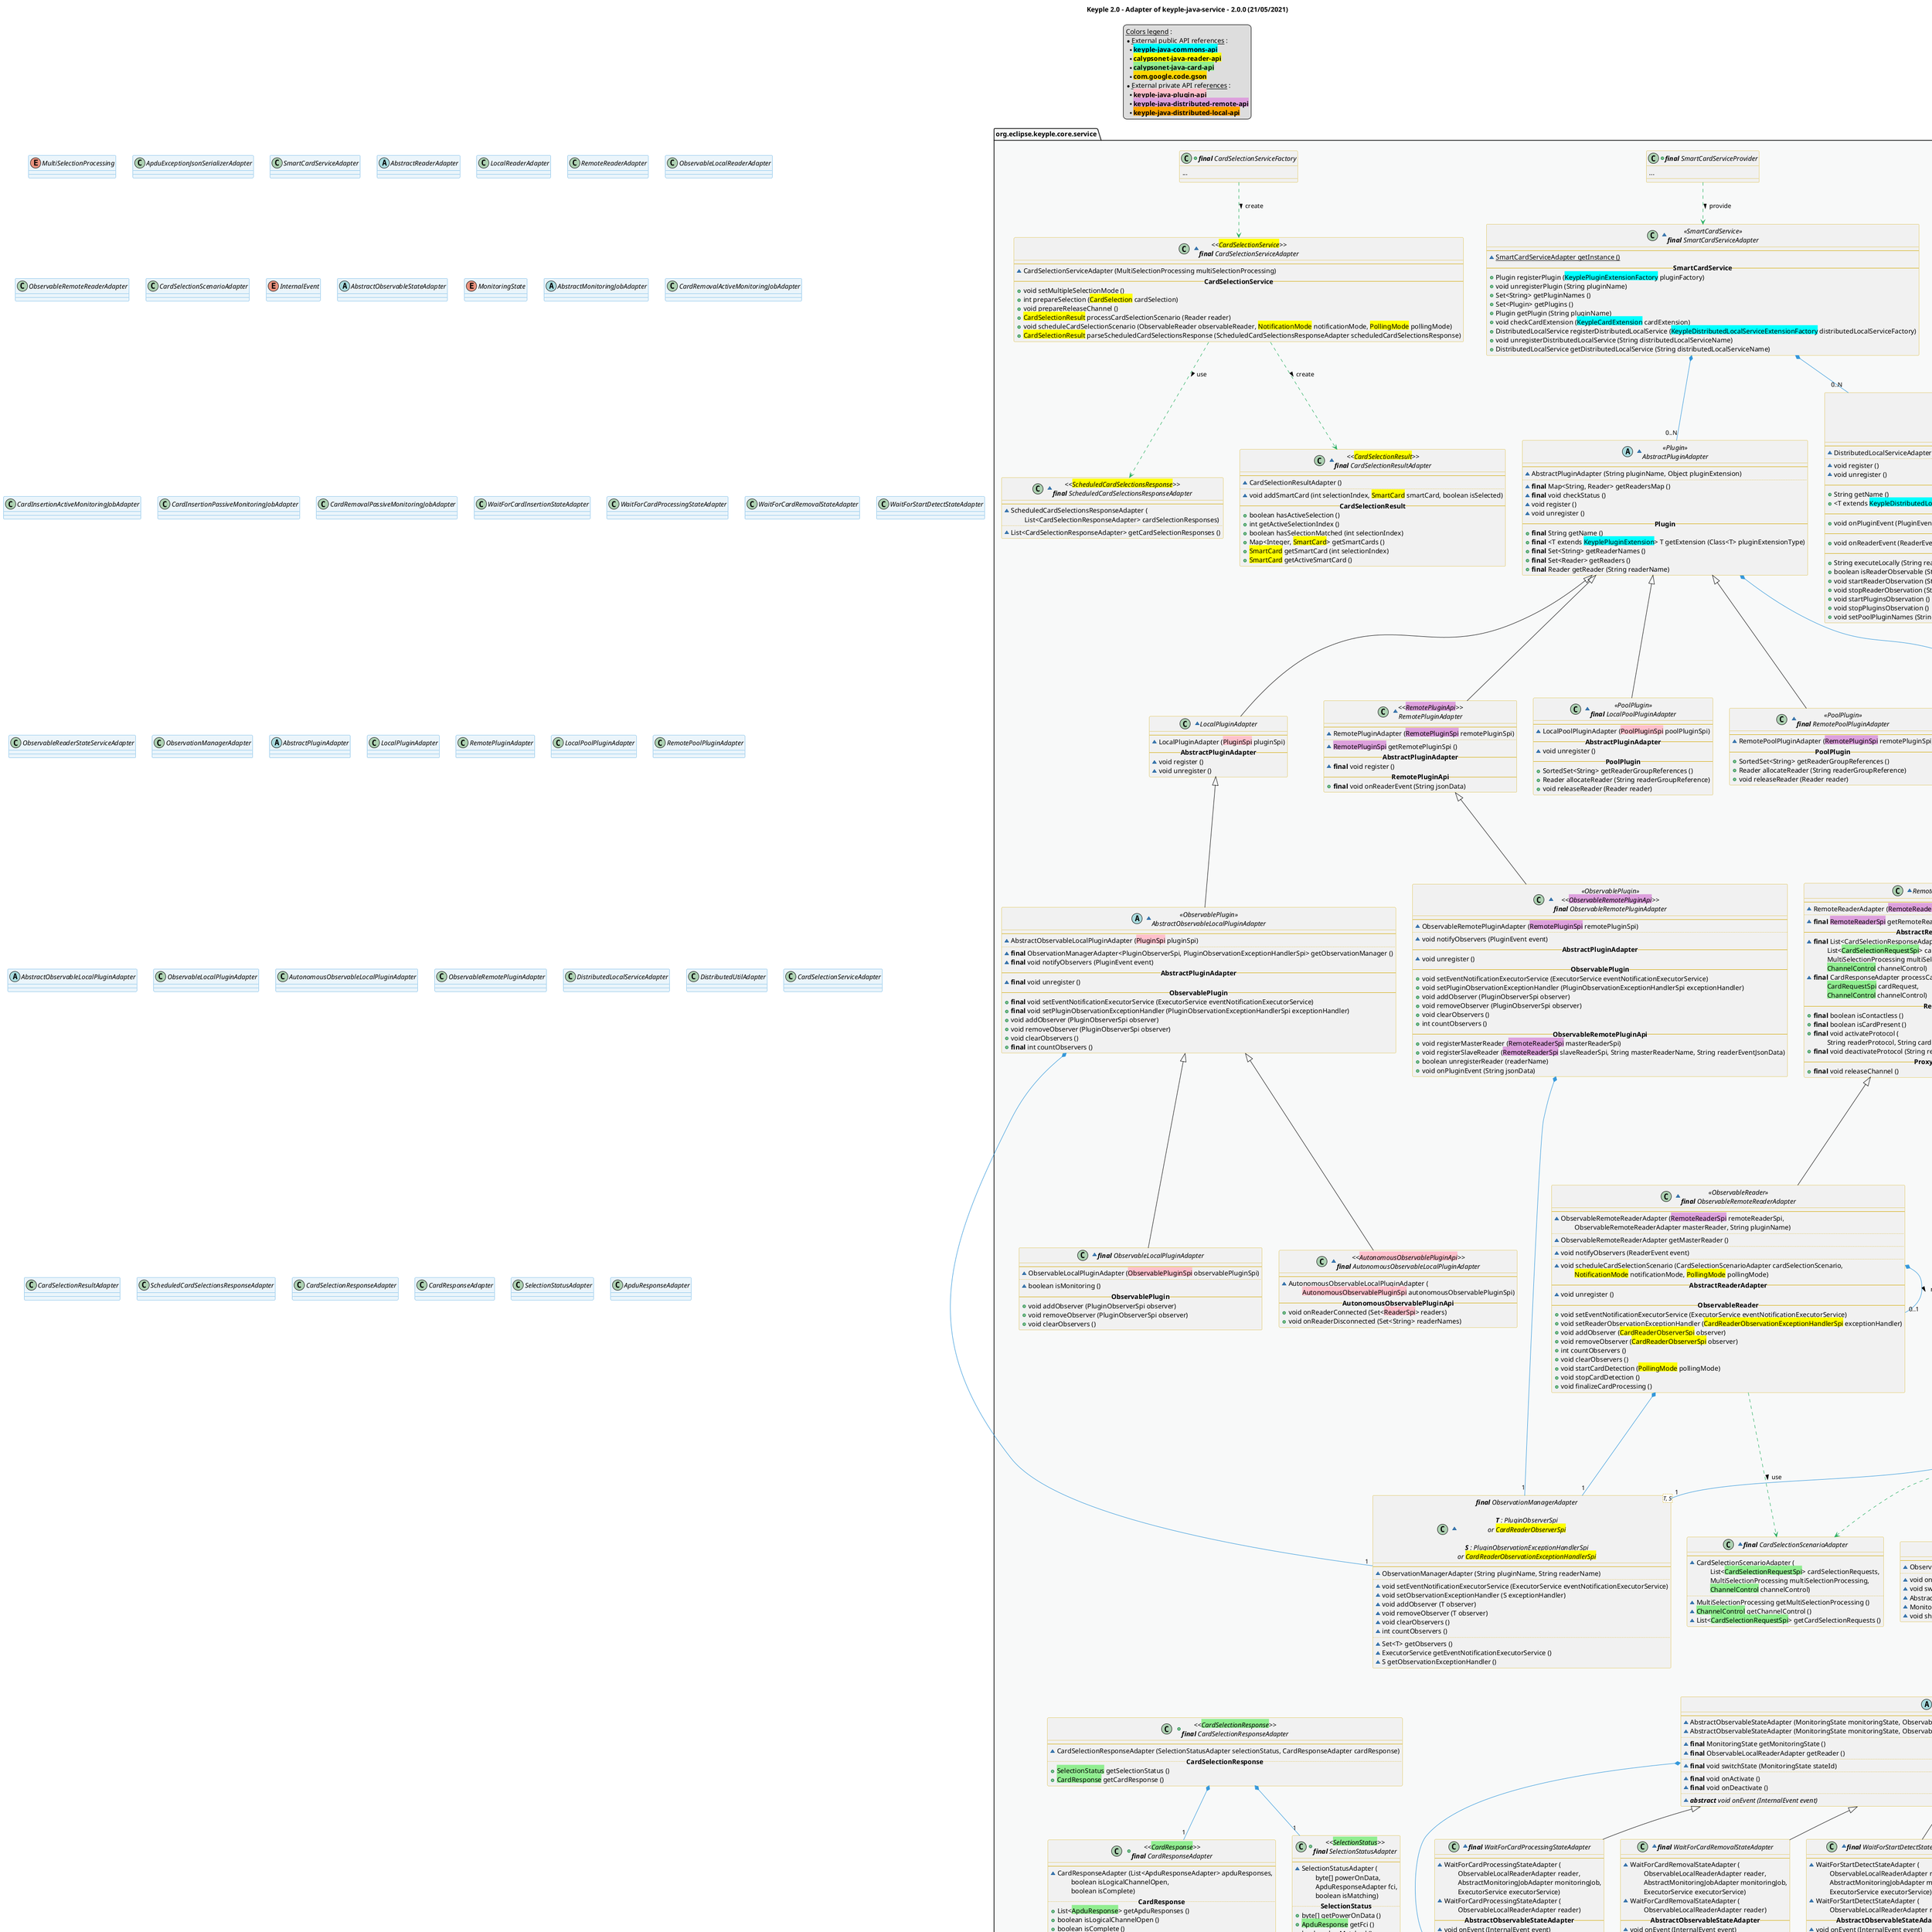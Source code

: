 @startuml
title
    Keyple 2.0 - Adapter of keyple-java-service - 2.0.0 (21/05/2021)
end title

' == THEME ==

'Couleurs issues de : https://htmlcolorcodes.com/fr/tableau-de-couleur/tableau-de-couleur-design-plat/
!define C_GREY1 F8F9F9
!define C_GREY2 F2F3F4
!define C_GREY3 E5E7E9
!define C_GREY4 D7DBDD
!define C_GREY5 CACFD2
!define C_GREY6 BDC3C7
!define C_LINK 3498DB
!define C_USE 27AE60

skinparam Shadowing false
skinparam ClassFontStyle italic
skinparam ClassBorderColor #D4AC0D
skinparam stereotypeABorderColor #A9DCDF
skinparam stereotypeIBorderColor #B4A7E5
skinparam stereotypeCBorderColor #ADD1B2
skinparam stereotypeEBorderColor #EB93DF
' Red
skinparam ClassBackgroundColor<<red>> #FDEDEC
skinparam ClassBorderColor<<red>> #E74C3C
hide <<red>> stereotype
' Purple
skinparam ClassBackgroundColor<<purple>> #F4ECF7
skinparam ClassBorderColor<<purple>> #8E44AD
hide <<purple>> stereotype
' blue
skinparam ClassBackgroundColor<<blue>> #EBF5FB
skinparam ClassBorderColor<<blue>> #3498DB
hide <<blue>> stereotype
' Green
skinparam ClassBackgroundColor<<green>> #E9F7EF
skinparam ClassBorderColor<<green>> #27AE60
hide <<green>> stereotype
' Grey
skinparam ClassBackgroundColor<<grey>> #EAECEE
skinparam ClassBorderColor<<grey>> #2C3E50
hide <<grey>> stereotype

' == CONTENT ==

legend top
    __Colors legend__ :
    * __External public API references__ :
    ** <back:cyan>**keyple-java-commons-api**</back>
    ** <back:yellow>**calypsonet-java-reader-api**</back>
    ** <back:lightGreen>**calypsonet-java-card-api**</back>
    ** <back:gold>**com.google.code.gson**</back>
    * __External private API references__ :
    ** <back:pink>**keyple-java-plugin-api**</back>
    ** <back:plum>**keyple-java-distributed-remote-api**</back>
    ** <back:orange>**keyple-java-distributed-local-api**</back>
end legend

package "org.eclipse.keyple.core.service" as service {
    ' SERVICE
    +class "**final** ServiceProperties" as ApiProperties {
        +{static} **final** String VERSION
    }
    +class "**final** SmartCardServiceProvider" as SmartCardServiceProvider {
        ...
    }
    ' ADAPTERS
    ~enum MultiSelectionProcessing {
        FIRST_MATCH
        PROCESS_ALL
    }
    ~class "<<<back:gold>JsonSerializer</back>>>\n**final** ApduExceptionJsonSerializerAdapter" as ApduExceptionJsonSerializerAdapter {
        --
        ~ApduExceptionJsonSerializerAdapter ()
        -- **JsonSerializer** --
        +<back:gold>JsonElement</back> serialize (<back:lightGreen>AbstractApduException</back> exception,
            \t<back:gold>Type</back> type, <back:gold>JsonSerializationContext</back> jsonSerializationContext)
    }
    ~class "<<SmartCardService>>\n**final** SmartCardServiceAdapter" as SmartCardServiceAdapter {
        --
        ~{static} SmartCardServiceAdapter getInstance ()
        -- **SmartCardService** --
        +Plugin registerPlugin (<back:cyan>KeyplePluginExtensionFactory</back> pluginFactory)
        +void unregisterPlugin (String pluginName)
        +Set<String> getPluginNames ()
        +Set<Plugin> getPlugins ()
        +Plugin getPlugin (String pluginName)
        +void checkCardExtension (<back:cyan>KeypleCardExtension</back> cardExtension)
        +DistributedLocalService registerDistributedLocalService (<back:cyan>KeypleDistributedLocalServiceExtensionFactory</back> distributedLocalServiceFactory)
        +void unregisterDistributedLocalService (String distributedLocalServiceName)
        +DistributedLocalService getDistributedLocalService (String distributedLocalServiceName)
    }
    ' PLUGIN
    ~abstract class "<<Plugin>>\nAbstractPluginAdapter" as AbstractPluginAdapter {
        --
        ~AbstractPluginAdapter (String pluginName, Object pluginExtension)
        ..
        ~**final** Map<String, Reader> getReadersMap ()
        ~**final** void checkStatus ()
        ~void register ()
        ~void unregister ()
        -- **Plugin** --
        +**final** String getName ()
        +**final** <T extends <back:cyan>KeyplePluginExtension</back>> T getExtension (Class<T> pluginExtensionType)
        +**final** Set<String> getReaderNames ()
        +**final** Set<Reader> getReaders ()
        +**final** Reader getReader (String readerName)
    }
    ~class LocalPluginAdapter extends AbstractPluginAdapter {
        --
        ~LocalPluginAdapter (<back:pink>PluginSpi</back> pluginSpi)
        -- **AbstractPluginAdapter** --
        ~void register ()
        ~void unregister ()
    }
    ~class "<<<back:plum>RemotePluginApi</back>>>\nRemotePluginAdapter" as RemotePluginAdapter extends AbstractPluginAdapter {
        --
        ~RemotePluginAdapter (<back:plum>RemotePluginSpi</back> remotePluginSpi)
        ..
        ~<back:plum>RemotePluginSpi</back> getRemotePluginSpi ()
        -- **AbstractPluginAdapter** --
        ~**final** void register ()
        -- **RemotePluginApi** --
        +**final** void onReaderEvent (String jsonData)
    }
    ' POOL PLUGINS
    ~class "<<PoolPlugin>>\n**final** LocalPoolPluginAdapter" as LocalPoolPluginAdapter extends AbstractPluginAdapter {
        --
        ~LocalPoolPluginAdapter (<back:pink>PoolPluginSpi</back> poolPluginSpi)
        -- **AbstractPluginAdapter** --
        ~void unregister ()
        -- **PoolPlugin** --
        +SortedSet<String> getReaderGroupReferences ()
        +Reader allocateReader (String readerGroupReference)
        +void releaseReader (Reader reader)
    }
    ~class "<<PoolPlugin>>\n**final** RemotePoolPluginAdapter" as RemotePoolPluginAdapter extends AbstractPluginAdapter {
        --
        ~RemotePoolPluginAdapter (<back:plum>RemotePluginSpi</back> remotePluginSpi)
        -- **PoolPlugin** --
        +SortedSet<String> getReaderGroupReferences ()
        +Reader allocateReader (String readerGroupReference)
        +void releaseReader (Reader reader)
    }
    ' OBSERVATION MANAGER
    ~class "**final** ObservationManagerAdapter\n\n**T** : PluginObserverSpi\nor <back:yellow>CardReaderObserverSpi</back>\n\n**S** : PluginObservationExceptionHandlerSpi\nor <back:yellow>CardReaderObservationExceptionHandlerSpi</back>" as ObservationManagerAdapter<T, S> {
        --
        ~ObservationManagerAdapter (String pluginName, String readerName)
        ..
        ~void setEventNotificationExecutorService (ExecutorService eventNotificationExecutorService)
        ~void setObservationExceptionHandler (S exceptionHandler)
        ~void addObserver (T observer)
        ~void removeObserver (T observer)
        ~void clearObservers ()
        ~int countObservers ()
        ..
        ~Set<T> getObservers ()
        ~ExecutorService getEventNotificationExecutorService ()
        ~S getObservationExceptionHandler ()
    }
    ' OBSERVABLE PLUGINS
    ~abstract class "<<ObservablePlugin>>\nAbstractObservableLocalPluginAdapter" as AbstractObservableLocalPluginAdapter extends LocalPluginAdapter {
        --
        ~AbstractObservableLocalPluginAdapter (<back:pink>PluginSpi</back> pluginSpi)
        ..
        ~**final** ObservationManagerAdapter<PluginObserverSpi, PluginObservationExceptionHandlerSpi> getObservationManager ()
        ~**final** void notifyObservers (PluginEvent event)
        -- **AbstractPluginAdapter** --
        ~**final** void unregister ()
        -- **ObservablePlugin** --
        +**final** void setEventNotificationExecutorService (ExecutorService eventNotificationExecutorService)
        +**final** void setPluginObservationExceptionHandler (PluginObservationExceptionHandlerSpi exceptionHandler)
        +void addObserver (PluginObserverSpi observer)
        +void removeObserver (PluginObserverSpi observer)
        +void clearObservers ()
        +**final** int countObservers ()
    }
    ~class "**final** ObservableLocalPluginAdapter" as ObservableLocalPluginAdapter extends AbstractObservableLocalPluginAdapter {
        --
        ~ObservableLocalPluginAdapter (<back:pink>ObservablePluginSpi</back> observablePluginSpi)
        ..
        ~boolean isMonitoring ()
        -- **ObservablePlugin** --
        +void addObserver (PluginObserverSpi observer)
        +void removeObserver (PluginObserverSpi observer)
        +void clearObservers ()
    }
    ~class "<<<back:pink>AutonomousObservablePluginApi</back>>>\n**final** AutonomousObservableLocalPluginAdapter" as AutonomousObservableLocalPluginAdapter extends AbstractObservableLocalPluginAdapter {
        --
        ~AutonomousObservableLocalPluginAdapter (
            \t<back:pink>AutonomousObservablePluginSpi</back> autonomousObservablePluginSpi)
        -- **AutonomousObservablePluginApi** --
        +void onReaderConnected (Set<<back:pink>ReaderSpi</back>> readers)
        +void onReaderDisconnected (Set<String> readerNames)
    }
    ~class "<<ObservablePlugin>>\n<<<back:plum>ObservableRemotePluginApi</back>>>\n**final** ObservableRemotePluginAdapter" as ObservableRemotePluginAdapter extends RemotePluginAdapter {
        --
        ~ObservableRemotePluginAdapter (<back:plum>RemotePluginSpi</back> remotePluginSpi)
        ..
        ~void notifyObservers (PluginEvent event)
        -- **AbstractPluginAdapter** --
        ~void unregister ()
        -- **ObservablePlugin** --
        +void setEventNotificationExecutorService (ExecutorService eventNotificationExecutorService)
        +void setPluginObservationExceptionHandler (PluginObservationExceptionHandlerSpi exceptionHandler)
        +void addObserver (PluginObserverSpi observer)
        +void removeObserver (PluginObserverSpi observer)
        +void clearObservers ()
        +int countObservers ()
        -- **ObservableRemotePluginApi** --
        +void registerMasterReader (<back:plum>RemoteReaderSpi</back> masterReaderSpi)
        +void registerSlaveReader (<back:plum>RemoteReaderSpi</back> slaveReaderSpi, String masterReaderName, String readerEventJsonData)
        +boolean unregisterReader (readerName)
        +void onPluginEvent (String jsonData)
    }
    ' DISTRIBUTED LOCAL SERVICE
    ~class "<<DistributedLocalService>>\n<<PluginObserverSpi>>\n<<<back:yellow>CardReaderObserverSpi</back>>>\n<<<back:orange>LocalServiceApi</back>>>\n**final** DistributedLocalServiceAdapter" as DistributedLocalServiceAdapter {
        --
        ~DistributedLocalServiceAdapter (<back:orange>LocalServiceSpi</back> localServiceSpi)
        ..
        ~void register ()
        ~void unregister ()
        -- **DistributedLocalService** --
        +String getName ()
        +<T extends <back:cyan>KeypleDistributedLocalServiceExtension</back>> T getExtension (Class<T> distributedLocalServiceExtensionType)
        -- **PluginObserverSpi** --
        +void onPluginEvent (PluginEvent pluginEvent)
        -- **CardReaderObserverSpi** --
        +void onReaderEvent (ReaderEvent readerEvent)
        -- **LocalServiceApi** --
        +String executeLocally (String readerName, String jsonData)
        +boolean isReaderObservable (String readerName)
        +void startReaderObservation (String readerName)
        +void stopReaderObservation (String readerName)
        +void startPluginsObservation ()
        +void stopPluginsObservation ()
        +void setPoolPluginNames (String... poolPluginNames)
    }
    ~class "**final** DistributedUtilAdapter" as DistributedUtilAdapter {
        --
        ~{static} JsonObject executePluginServiceRemotely (
            \tJsonObject input, <back:plum>RemotePluginSpi</back> remotePluginSpi,
            \tString pluginName, Logger logger)
        ~{static} JsonObject executeReaderServiceRemotely (
            \tJsonObject input, <back:plum>RemoteReaderSpi</back> remoteReaderSpi,
            \tString readerName, String pluginName, Logger logger)
        ~{static} void throwRuntimeException (Exception e)
    }
    ' READERS
    ~abstract class "<<Reader>>\n<<<back:lightGreen>ProxyReader</back>>>\nAbstractReaderAdapter" as AbstractReaderAdapter {
        --
        ~AbstractReaderAdapter (String readerName, Object readerExtension, String pluginName)
        ..
        ~**final** String getPluginName ()
        ~**final** List<CardSelectionResponseAdapter> transmitCardSelectionRequests (List<<back:lightGreen>CardSelectionRequestSpi</back>> cardSelectionRequests,
            \tMultiSelectionProcessing multiSelectionProcessing, <back:lightGreen>ChannelControl</back> channelControl)
        ..
        ~**final** void checkStatus ()
        ~**final** void register ()
        ~void unregister ()
        ..
        ~{abstract} **abstract** List<CardSelectionResponseAdapter> processCardSelectionRequests (List<<back:lightGreen>CardSelectionRequestSpi</back>> cardSelectionRequests,
            \tMultiSelectionProcessing multiSelectionProcessing, <back:lightGreen>ChannelControl</back> channelControl)
        ~{abstract} **abstract** CardResponseAdapter processCardRequest (<back:lightGreen>CardRequestSpi</back> cardRequest, <back:lightGreen>ChannelControl</back> channelControl)
        -- **Reader** --
        +**final** String getName ()
        +**final** <T extends <back:cyan>KeypleReaderExtension</back>> T getExtension (Class<T> readerExtensionType)
        -- **ProxyReader** --
        +**final** <back:lightGreen>CardResponse</back> transmitCardRequest (<back:lightGreen>CardRequestSpi</back> cardRequest, <back:lightGreen>ChannelControl</back> channelControl)
    }
    ~class LocalReaderAdapter extends AbstractReaderAdapter {
        --
        ~LocalReaderAdapter (<back:pink>ReaderSpi</back> readerSpi, String pluginName)
        ..
        ~**final** <back:pink>ReaderSpi</back> getReaderSpi ()
        ~**final** boolean isLogicalChannelOpen ()
        ~**final** void closeLogicalAndPhysicalChannelsSilently ()
        -- **AbstractReaderAdapter** --
        ~void unregister ()
        ~**final** List<CardSelectionResponseAdapter> processCardSelectionRequests (
            \tList<<back:lightGreen>CardSelectionRequestSpi</back>> cardSelectionRequests,
            \tMultiSelectionProcessing multiSelectionProcessing,
            \t<back:lightGreen>ChannelControl</back> channelControl)
        ~**final** CardResponseAdapter processCardRequest (
            \t<back:lightGreen>CardRequestSpi</back> cardRequest,
            \t<back:lightGreen>ChannelControl</back> channelControl)
        -- **Reader** --
        +**final** boolean isContactless ()
        +boolean isCardPresent ()
        +**final** void activateProtocol (
            \tString readerProtocol, String cardProtocol)
        +**final** void deactivateProtocol (String readerProtocol)
        -- **ProxyReader** --
        +**final** void releaseChannel ()
    }
    ~class RemoteReaderAdapter extends AbstractReaderAdapter {
        --
        ~RemoteReaderAdapter (<back:plum>RemoteReaderSpi</back> remoteReaderSpi, String pluginName)
        ..
        ~**final** <back:plum>RemoteReaderSpi</back> getRemoteReaderSpi ()
        -- **AbstractReaderAdapter** --
        ~**final** List<CardSelectionResponseAdapter> processCardSelectionRequests (
            \tList<<back:lightGreen>CardSelectionRequestSpi</back>> cardSelectionRequests,
            \tMultiSelectionProcessing multiSelectionProcessing,
            \t<back:lightGreen>ChannelControl</back> channelControl)
        ~**final** CardResponseAdapter processCardRequest (
            \t<back:lightGreen>CardRequestSpi</back> cardRequest,
            \t<back:lightGreen>ChannelControl</back> channelControl)
        -- **Reader** --
        +**final** boolean isContactless ()
        +**final** boolean isCardPresent ()
        +**final** void activateProtocol (
            \tString readerProtocol, String cardProtocol)
        +**final** void deactivateProtocol (String readerProtocol)
        -- **ProxyReader** --
        +**final** void releaseChannel ()
    }
    ~class "**final** CardSelectionScenarioAdapter" as CardSelectionScenarioAdapter {
        --
        ~CardSelectionScenarioAdapter (
            \tList<<back:lightGreen>CardSelectionRequestSpi</back>> cardSelectionRequests,
            \tMultiSelectionProcessing multiSelectionProcessing,
            \t<back:lightGreen>ChannelControl</back> channelControl)
        ..
        ~MultiSelectionProcessing getMultiSelectionProcessing ()
        ~<back:lightGreen>ChannelControl</back> getChannelControl ()
        ~List<<back:lightGreen>CardSelectionRequestSpi</back>> getCardSelectionRequests ()
    }
    ~class "<<ObservableReader>>\n<<<back:pink>WaitForCardInsertionAutonomousReaderApi</back>>>\n<<<back:pink>WaitForCardRemovalAutonomousReaderApi</back>>>\n**final** ObservableLocalReaderAdapter" as ObservableLocalReaderAdapter extends LocalReaderAdapter {
        --
        ~ObservableLocalReaderAdapter (<back:pink>ObservableReaderSpi</back> observableReaderSpi, String pluginName)
        ..
        ~<back:pink>ObservableReaderSpi</back> getObservableReaderSpi ()
        ~<back:yellow>CardReaderObservationExceptionHandlerSpi</back> getObservationExceptionHandler ()
        ~<back:yellow>PollingMode</back> get<back:yellow>PollingMode</back> ()
        ~MonitoringState getCurrentMonitoringState ()
        ~boolean isCardPresentPing ()
        ..
        ~ReaderEvent processCardInserted ()
        ~void processCardRemoved ()
        ~void switchState (MonitoringState stateId)
        ~void notifyObservers (ReaderEvent event)
        ..
        ~void scheduleCardSelectionScenario (
            \tCardSelectionScenarioAdapter cardSelectionScenario, <back:yellow>NotificationMode</back> notificationMode, <back:yellow>PollingMode</back> pollingMode)
        -- **AbstractReaderAdapter** --
        ~void unregister ()
        -- **Reader** --
        +boolean isCardPresent ()
        -- **ObservableReader** --
        +void setEventNotificationExecutorService (ExecutorService eventNotificationExecutorService)
        +void setReaderObservationExceptionHandler (<back:yellow>CardReaderObservationExceptionHandlerSpi</back> exceptionHandler)
        +void addObserver (<back:yellow>CardReaderObserverSpi</back> observer)
        +void removeObserver (<back:yellow>CardReaderObserverSpi</back> observer)
        +int countObservers ()
        +void clearObservers ()
        +void startCardDetection (<back:yellow>PollingMode</back> pollingMode)
        +void stopCardDetection ()
        +void finalizeCardProcessing ()
        -- **WaitForCardInsertionAutonomousReaderApi** --
        +void onCardInserted ()
        -- **WaitForCardRemovalAutonomousReaderApi** --
        +void onCardRemoved ()
    }
    ~enum InternalEvent {
        CARD_INSERTED
        CARD_REMOVED
        SE_PROCESSED
        START_DETECT
        STOP_DETECT
        TIME_OUT
    }
    ~class "<<ObservableReader>>\n**final** ObservableRemoteReaderAdapter" as ObservableRemoteReaderAdapter extends RemoteReaderAdapter {
        --
        ~ObservableRemoteReaderAdapter (<back:plum>RemoteReaderSpi</back> remoteReaderSpi,
            \tObservableRemoteReaderAdapter masterReader, String pluginName)
        ..
        ~ObservableRemoteReaderAdapter getMasterReader ()
        ..
        ~void notifyObservers (ReaderEvent event)
        ..
        ~void scheduleCardSelectionScenario (CardSelectionScenarioAdapter cardSelectionScenario,
            \t<back:yellow>NotificationMode</back> notificationMode, <back:yellow>PollingMode</back> pollingMode)
        -- **AbstractReaderAdapter** --
        ~void unregister ()
        -- **ObservableReader** --
        +void setEventNotificationExecutorService (ExecutorService eventNotificationExecutorService)
        +void setReaderObservationExceptionHandler (<back:yellow>CardReaderObservationExceptionHandlerSpi</back> exceptionHandler)
        +void addObserver (<back:yellow>CardReaderObserverSpi</back> observer)
        +void removeObserver (<back:yellow>CardReaderObserverSpi</back> observer)
        +int countObservers ()
        +void clearObservers ()
        +void startCardDetection (<back:yellow>PollingMode</back> pollingMode)
        +void stopCardDetection ()
        +void finalizeCardProcessing ()
    }

    ' AUTOMATE
    ~class "**final** ObservableReaderStateServiceAdapter" as ObservableReaderStateServiceAdapter {
        --
        ~ObservableReaderStateServiceAdapter (ObservableLocalReaderAdapter reader)
        ..
        ~void onEvent (InternalEvent event)
        ~void switchState (MonitoringState stateId)
        ~AbstractObservableStateAdapter getCurrentState ()
        ~MonitoringState getCurrentMonitoringState ()
        ~void shutdown ()
    }
    ~abstract class AbstractObservableStateAdapter {
        --
        ~AbstractObservableStateAdapter (MonitoringState monitoringState, ObservableLocalReaderAdapter reader, AbstractMonitoringJobAdapter monitoringJob, ExecutorService executorService)
        ~AbstractObservableStateAdapter (MonitoringState monitoringState, ObservableLocalReaderAdapter reader)
        ..
        ~**final** MonitoringState getMonitoringState ()
        ~**final** ObservableLocalReaderAdapter getReader ()
        ..
        ~**final** void switchState (MonitoringState stateId)
        ..
        ~**final** void onActivate ()
        ~**final** void onDeactivate ()
        ..
        ~{abstract} **abstract** void onEvent (InternalEvent event)
    }
    ~enum MonitoringState {
        WAIT_FOR_START_DETECTION
        WAIT_FOR_SE_INSERTION
        WAIT_FOR_SE_PROCESSING
        WAIT_FOR_SE_REMOVAL
    }

    ~class "**final** WaitForCardInsertionStateAdapter" as WaitForCardInsertionStateAdapter extends AbstractObservableStateAdapter {
        --
        ~WaitForCardInsertionStateAdapter (
            \tObservableLocalReaderAdapter reader,
            \tAbstractMonitoringJobAdapter monitoringJob,
            \tExecutorService executorService)
        ~WaitForCardInsertionStateAdapter (
            \tObservableLocalReaderAdapter reader)
        -- **AbstractObservableStateAdapter** --
        ~void onEvent (InternalEvent event)
    }
    ~class "**final** WaitForCardProcessingStateAdapter" as WaitForCardProcessingStateAdapter extends AbstractObservableStateAdapter {
        --
        ~WaitForCardProcessingStateAdapter (
            \tObservableLocalReaderAdapter reader,
            \tAbstractMonitoringJobAdapter monitoringJob,
            \tExecutorService executorService)
        ~WaitForCardProcessingStateAdapter (
            \tObservableLocalReaderAdapter reader)
        -- **AbstractObservableStateAdapter** --
        ~void onEvent (InternalEvent event)
    }
    ~class "**final** WaitForCardRemovalStateAdapter" as WaitForCardRemovalStateAdapter extends AbstractObservableStateAdapter {
        --
        ~WaitForCardRemovalStateAdapter (
            \tObservableLocalReaderAdapter reader,
            \tAbstractMonitoringJobAdapter monitoringJob,
            \tExecutorService executorService)
        ~WaitForCardRemovalStateAdapter (
            \tObservableLocalReaderAdapter reader)
        -- **AbstractObservableStateAdapter** --
        ~void onEvent (InternalEvent event)
    }
    ~class "**final** WaitForStartDetectStateAdapter" as WaitForStartDetectStateAdapter extends AbstractObservableStateAdapter {
        --
        ~WaitForStartDetectStateAdapter (
            \tObservableLocalReaderAdapter reader,
            \tAbstractMonitoringJobAdapter monitoringJob,
            \tExecutorService executorService)
        ~WaitForStartDetectStateAdapter (
            \tObservableLocalReaderAdapter reader)
        -- **AbstractObservableStateAdapter** --
        ~void onEvent (InternalEvent event)
    }

    ~abstract class AbstractMonitoringJobAdapter {
        --
        ~AbstractMonitoringJobAdapter (ObservableLocalReaderAdapter reader)
        ..
        ~**final** ObservableLocalReaderAdapter getReader ()
        ..
        ~{abstract} **abstract** Runnable getMonitoringJob (AbstractObservableStateAdapter monitoringState)
        ~{abstract} **abstract** void stop ()
    }
    ~class "**final** CardRemovalActiveMonitoringJobAdapter" as CardRemovalActiveMonitoringJobAdapter extends AbstractMonitoringJobAdapter {
        --
        ~CardRemovalActiveMonitoringJobAdapter (
            \tObservableLocalReaderAdapter reader,
            \tlong cycleDurationMillis)
        -- **AbstractMonitoringJobAdapter** --
        ~Runnable getMonitoringJob (
            \tAbstractObservableStateAdapter monitoringState)
        ~void stop ()
    }
    ~class "**final** CardInsertionActiveMonitoringJobAdapter" as CardInsertionActiveMonitoringJobAdapter extends AbstractMonitoringJobAdapter {
        --
        ~CardInsertionActiveMonitoringJobAdapter (
            \tObservableLocalReaderAdapter reader,
            \tlong cycleDurationMillis,
            \tboolean monitorInsertion)
        -- **AbstractMonitoringJobAdapter** --
        ~Runnable getMonitoringJob (
            \tAbstractObservableStateAdapter monitoringState)
        ~void stop ()
    }
    ~class "**final** CardInsertionPassiveMonitoringJobAdapter" as CardInsertionPassiveMonitoringJobAdapter extends AbstractMonitoringJobAdapter {
        --
        ~CardInsertionPassiveMonitoringJobAdapter (
            \tObservableLocalReaderAdapter reader)
        -- **AbstractMonitoringJobAdapter** --
        ~Runnable getMonitoringJob (
            \tAbstractObservableStateAdapter monitoringState)
        ~void stop ()
    }
    ~class "**final** CardRemovalPassiveMonitoringJobAdapter" as CardRemovalPassiveMonitoringJobAdapter extends AbstractMonitoringJobAdapter {
        --
        ~CardRemovalPassiveMonitoringJobAdapter (
            \tObservableLocalReaderAdapter reader)
        -- **AbstractMonitoringJobAdapter** --
        ~Runnable getMonitoringJob (
            \tAbstractObservableStateAdapter monitoringState)
        ~void stop ()
    }

    ' SELECTION
    +class "**final** CardSelectionServiceFactory" as CardSelectionServiceFactory {
        ...
    }
    ' ADAPTERS
    ~class "<<<back:yellow>CardSelectionService</back>>>\n**final** CardSelectionServiceAdapter" as CardSelectionServiceAdapter {
        --
        ~CardSelectionServiceAdapter (MultiSelectionProcessing multiSelectionProcessing)
        -- **CardSelectionService** --
        +void setMultipleSelectionMode ()
        +int prepareSelection (<back:yellow>CardSelection</back> cardSelection)
        +void prepareReleaseChannel ()
        +<back:yellow>CardSelectionResult</back> processCardSelectionScenario (Reader reader)
        +void scheduleCardSelectionScenario (ObservableReader observableReader, <back:yellow>NotificationMode</back> notificationMode, <back:yellow>PollingMode</back> pollingMode)
        +<back:yellow>CardSelectionResult</back> parseScheduledCardSelectionsResponse (ScheduledCardSelectionsResponseAdapter scheduledCardSelectionsResponse)
    }
    ~class "<<<back:yellow>ScheduledCardSelectionsResponse</back>>>\n**final** ScheduledCardSelectionsResponseAdapter" as ScheduledCardSelectionsResponseAdapter {
        --
        ~ScheduledCardSelectionsResponseAdapter (
            \tList<CardSelectionResponseAdapter> cardSelectionResponses)
        ..
        ~List<CardSelectionResponseAdapter> getCardSelectionResponses ()
    }
    ~class "<<<back:yellow>CardSelectionResult</back>>>\n**final** CardSelectionResultAdapter" as CardSelectionResultAdapter {
        --
        ~CardSelectionResultAdapter ()
        ..
        ~void addSmartCard (int selectionIndex, <back:yellow>SmartCard</back> smartCard, boolean isSelected)
        -- **CardSelectionResult** --
        +boolean hasActiveSelection ()
        +int getActiveSelectionIndex ()
        +boolean hasSelectionMatched (int selectionIndex)
        +Map<Integer, <back:yellow>SmartCard</back>> getSmartCards ()
        +<back:yellow>SmartCard</back> getSmartCard (int selectionIndex)
        +<back:yellow>SmartCard</back> getActiveSmartCard ()
    }

    ' RESPONSE
    together {
        +class "<<<back:lightGreen>CardSelectionResponse</back>>>\n**final** CardSelectionResponseAdapter" as CardSelectionResponseAdapter {
            --
            ~CardSelectionResponseAdapter (SelectionStatusAdapter selectionStatus, CardResponseAdapter cardResponse)
            .. **CardSelectionResponse** ..
            +<back:lightGreen>SelectionStatus</back> getSelectionStatus ()
            +<back:lightGreen>CardResponse</back> getCardResponse ()
        }
        +class "<<<back:lightGreen>CardResponse</back>>>\n**final** CardResponseAdapter" as CardResponseAdapter {
            --
            ~CardResponseAdapter (List<ApduResponseAdapter> apduResponses,
                \tboolean isLogicalChannelOpen,
                \tboolean isComplete)
            .. **CardResponse** ..
            +List<<back:lightGreen>ApduResponse</back>> getApduResponses ()
            +boolean isLogicalChannelOpen ()
            +boolean isComplete ()
        }
        +class "<<<back:lightGreen>ApduResponse</back>>>\n**final** ApduResponseAdapter" as ApduResponseAdapter {
            --
            ~ApduResponseAdapter (byte[] bytes)
            .. **ApduResponse** ..
            +byte[] getBytes ()
            +byte[] getDataOut ()
            +int getStatusWord ()
        }
        +class "<<<back:lightGreen>SelectionStatus</back>>>\n**final** SelectionStatusAdapter" as SelectionStatusAdapter {
            --
            ~SelectionStatusAdapter (
                \tbyte[] powerOnData,
                \tApduResponseAdapter fci,
                \tboolean isMatching)
            .. **SelectionStatus** ..
            +byte[] getPowerOnData ()
            +<back:lightGreen>ApduResponse</back> getFci ()
            +boolean hasMatched ()
        }
    }
}

' Associations

SmartCardServiceProvider ..> SmartCardServiceAdapter #C_USE : provide >

SmartCardServiceAdapter *-- "0..N" AbstractPluginAdapter #C_LINK
SmartCardServiceAdapter *-- "0..N" DistributedLocalServiceAdapter #C_LINK

AbstractObservableLocalPluginAdapter *-- "1" ObservationManagerAdapter #C_LINK

ObservableRemotePluginAdapter *-- "1" ObservationManagerAdapter #C_LINK

ObservableLocalReaderAdapter +-- InternalEvent
ObservableLocalReaderAdapter *-- "1" ObservationManagerAdapter #C_LINK
ObservableLocalReaderAdapter "1" *--* "1" ObservableReaderStateServiceAdapter #C_LINK
ObservableLocalReaderAdapter ..> CardSelectionScenarioAdapter #C_USE : use >

ObservableReaderStateServiceAdapter *-- "1..N" AbstractObservableStateAdapter #C_LINK

AbstractObservableStateAdapter +-- MonitoringState
AbstractObservableStateAdapter *-- "1" MonitoringState #C_LINK
AbstractObservableStateAdapter *-- "1" ObservableLocalReaderAdapter #C_LINK
AbstractObservableStateAdapter *-- "0..1" AbstractMonitoringJobAdapter #C_LINK

AbstractMonitoringJobAdapter *-- "1" ObservableLocalReaderAdapter #C_LINK

AbstractPluginAdapter *-- "0..N" AbstractReaderAdapter #C_LINK

ObservableRemoteReaderAdapter *-- "0..1" ObservableRemoteReaderAdapter #C_LINK : masterReader >
ObservableRemoteReaderAdapter *-- "1" ObservationManagerAdapter #C_LINK
ObservableRemoteReaderAdapter ..> CardSelectionScenarioAdapter #C_USE : use >

CardSelectionServiceFactory ..> CardSelectionServiceAdapter #C_USE : create >

CardSelectionServiceAdapter ..> CardSelectionResultAdapter #C_USE : create >
CardSelectionServiceAdapter ..> ScheduledCardSelectionsResponseAdapter #C_USE : use >

CardSelectionResponseAdapter *-- "1" CardResponseAdapter #C_LINK
CardSelectionResponseAdapter *-- "1" SelectionStatusAdapter #C_LINK

CardResponseAdapter *-- "1..N" ApduResponseAdapter #C_LINK

SelectionStatusAdapter *-- "0..1" ApduResponseAdapter  #C_LINK

' == LAYOUT ==

WaitForStartDetectStateAdapter -[hidden]- AbstractMonitoringJobAdapter
ObservationManagerAdapter -[hidden]- CardSelectionResponseAdapter

' == STYLE ==

package service #C_GREY1 {}

enum MultiSelectionProcessing <<blue>>

class ApduExceptionJsonSerializerAdapter <<blue>>
class SmartCardServiceAdapter <<blue>>
abstract class AbstractReaderAdapter <<blue>>
class LocalReaderAdapter <<blue>>
class RemoteReaderAdapter <<blue>>
class ObservableLocalReaderAdapter <<blue>>
class ObservableRemoteReaderAdapter <<blue>>
class CardSelectionScenarioAdapter <<blue>>
enum InternalEvent <<blue>>
abstract class AbstractObservableStateAdapter <<blue>>
enum MonitoringState <<blue>>
abstract class AbstractMonitoringJobAdapter <<blue>>
class CardRemovalActiveMonitoringJobAdapter <<blue>>
class CardInsertionActiveMonitoringJobAdapter <<blue>>
class CardInsertionPassiveMonitoringJobAdapter <<blue>>
class CardRemovalPassiveMonitoringJobAdapter <<blue>>
class WaitForCardInsertionStateAdapter <<blue>>
class WaitForCardProcessingStateAdapter <<blue>>
class WaitForCardRemovalStateAdapter <<blue>>
class WaitForStartDetectStateAdapter <<blue>>
class ObservableReaderStateServiceAdapter <<blue>>

class ObservationManagerAdapter <<blue>>

abstract class AbstractPluginAdapter <<blue>>
class LocalPluginAdapter <<blue>>
class RemotePluginAdapter <<blue>>
class LocalPoolPluginAdapter <<blue>>
class RemotePoolPluginAdapter <<blue>>
abstract class AbstractObservableLocalPluginAdapter <<blue>>
class ObservableLocalPluginAdapter <<blue>>
class AutonomousObservableLocalPluginAdapter <<blue>>
class ObservableRemotePluginAdapter <<blue>>

class DistributedLocalServiceAdapter <<blue>>
class DistributedUtilAdapter <<blue>>

class CardSelectionServiceAdapter <<blue>>
class CardSelectionResultAdapter <<blue>>
class ScheduledCardSelectionsResponseAdapter <<blue>>

class CardSelectionResponseAdapter <<blue>>
class CardResponseAdapter <<blue>>
class SelectionStatusAdapter <<blue>>
class ApduResponseAdapter <<blue>>

@enduml